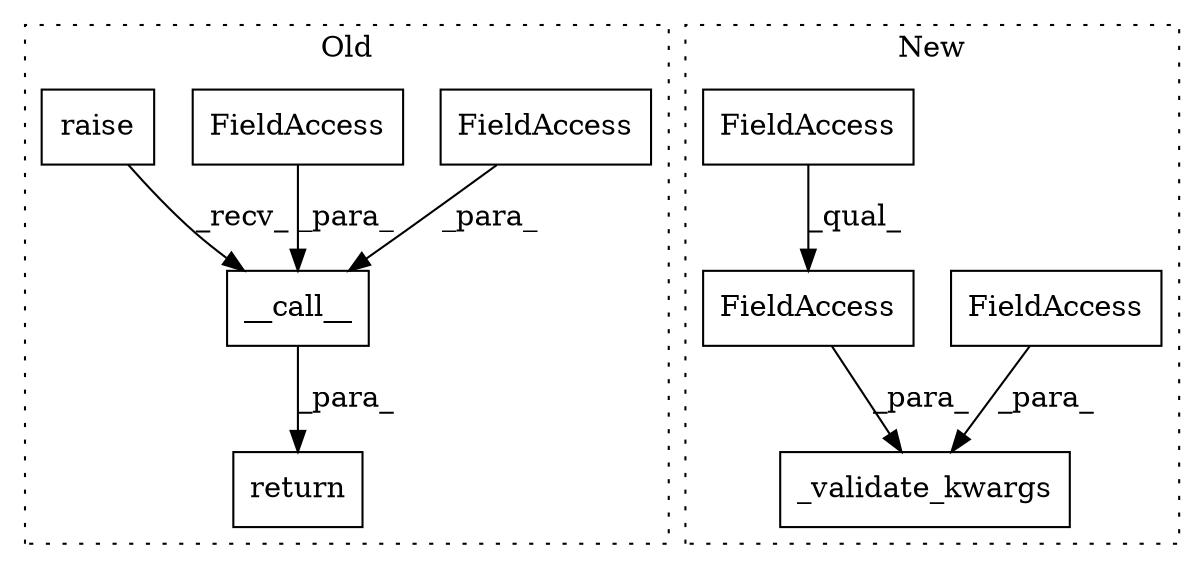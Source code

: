 digraph G {
subgraph cluster0 {
1 [label="return" a="41" s="1554" l="7" shape="box"];
6 [label="__call__" a="32" s="1587,1626" l="9,1" shape="box"];
7 [label="FieldAccess" a="22" s="1620" l="6" shape="box"];
8 [label="FieldAccess" a="22" s="1596" l="5" shape="box"];
9 [label="raise" a="32" s="1561,1585" l="6,1" shape="box"];
label = "Old";
style="dotted";
}
subgraph cluster1 {
2 [label="_validate_kwargs" a="32" s="2335,2382" l="17,1" shape="box"];
3 [label="FieldAccess" a="22" s="2376" l="6" shape="box"];
4 [label="FieldAccess" a="22" s="2352" l="23" shape="box"];
5 [label="FieldAccess" a="22" s="2352" l="14" shape="box"];
label = "New";
style="dotted";
}
3 -> 2 [label="_para_"];
4 -> 2 [label="_para_"];
5 -> 4 [label="_qual_"];
6 -> 1 [label="_para_"];
7 -> 6 [label="_para_"];
8 -> 6 [label="_para_"];
9 -> 6 [label="_recv_"];
}